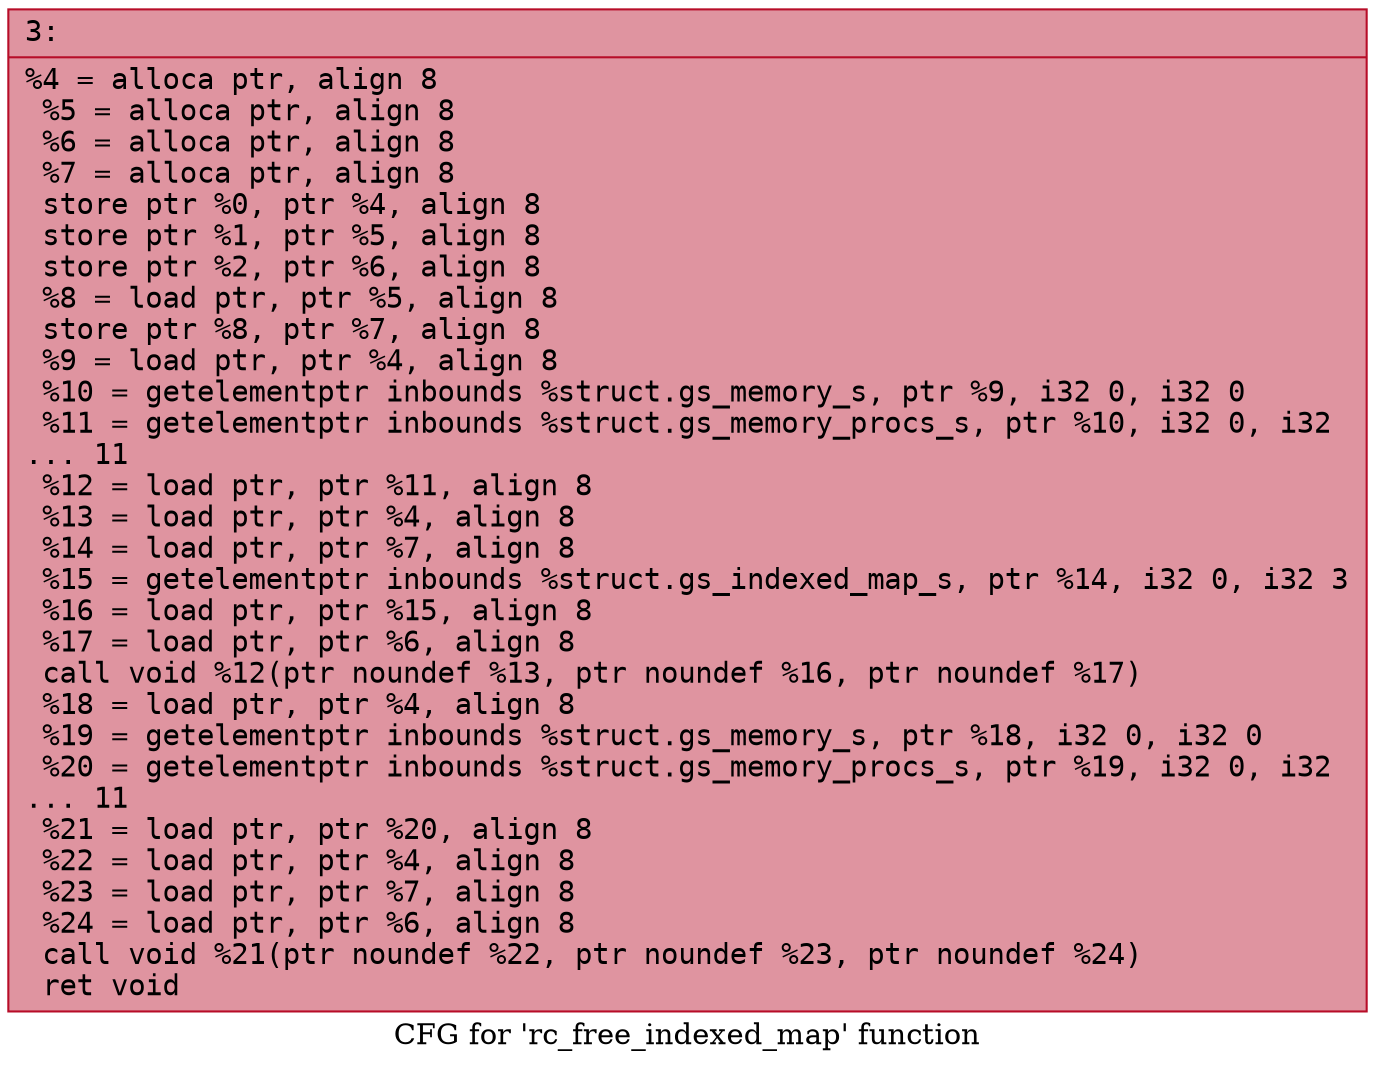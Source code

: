 digraph "CFG for 'rc_free_indexed_map' function" {
	label="CFG for 'rc_free_indexed_map' function";

	Node0x600000d6b200 [shape=record,color="#b70d28ff", style=filled, fillcolor="#b70d2870" fontname="Courier",label="{3:\l|  %4 = alloca ptr, align 8\l  %5 = alloca ptr, align 8\l  %6 = alloca ptr, align 8\l  %7 = alloca ptr, align 8\l  store ptr %0, ptr %4, align 8\l  store ptr %1, ptr %5, align 8\l  store ptr %2, ptr %6, align 8\l  %8 = load ptr, ptr %5, align 8\l  store ptr %8, ptr %7, align 8\l  %9 = load ptr, ptr %4, align 8\l  %10 = getelementptr inbounds %struct.gs_memory_s, ptr %9, i32 0, i32 0\l  %11 = getelementptr inbounds %struct.gs_memory_procs_s, ptr %10, i32 0, i32\l... 11\l  %12 = load ptr, ptr %11, align 8\l  %13 = load ptr, ptr %4, align 8\l  %14 = load ptr, ptr %7, align 8\l  %15 = getelementptr inbounds %struct.gs_indexed_map_s, ptr %14, i32 0, i32 3\l  %16 = load ptr, ptr %15, align 8\l  %17 = load ptr, ptr %6, align 8\l  call void %12(ptr noundef %13, ptr noundef %16, ptr noundef %17)\l  %18 = load ptr, ptr %4, align 8\l  %19 = getelementptr inbounds %struct.gs_memory_s, ptr %18, i32 0, i32 0\l  %20 = getelementptr inbounds %struct.gs_memory_procs_s, ptr %19, i32 0, i32\l... 11\l  %21 = load ptr, ptr %20, align 8\l  %22 = load ptr, ptr %4, align 8\l  %23 = load ptr, ptr %7, align 8\l  %24 = load ptr, ptr %6, align 8\l  call void %21(ptr noundef %22, ptr noundef %23, ptr noundef %24)\l  ret void\l}"];
}
